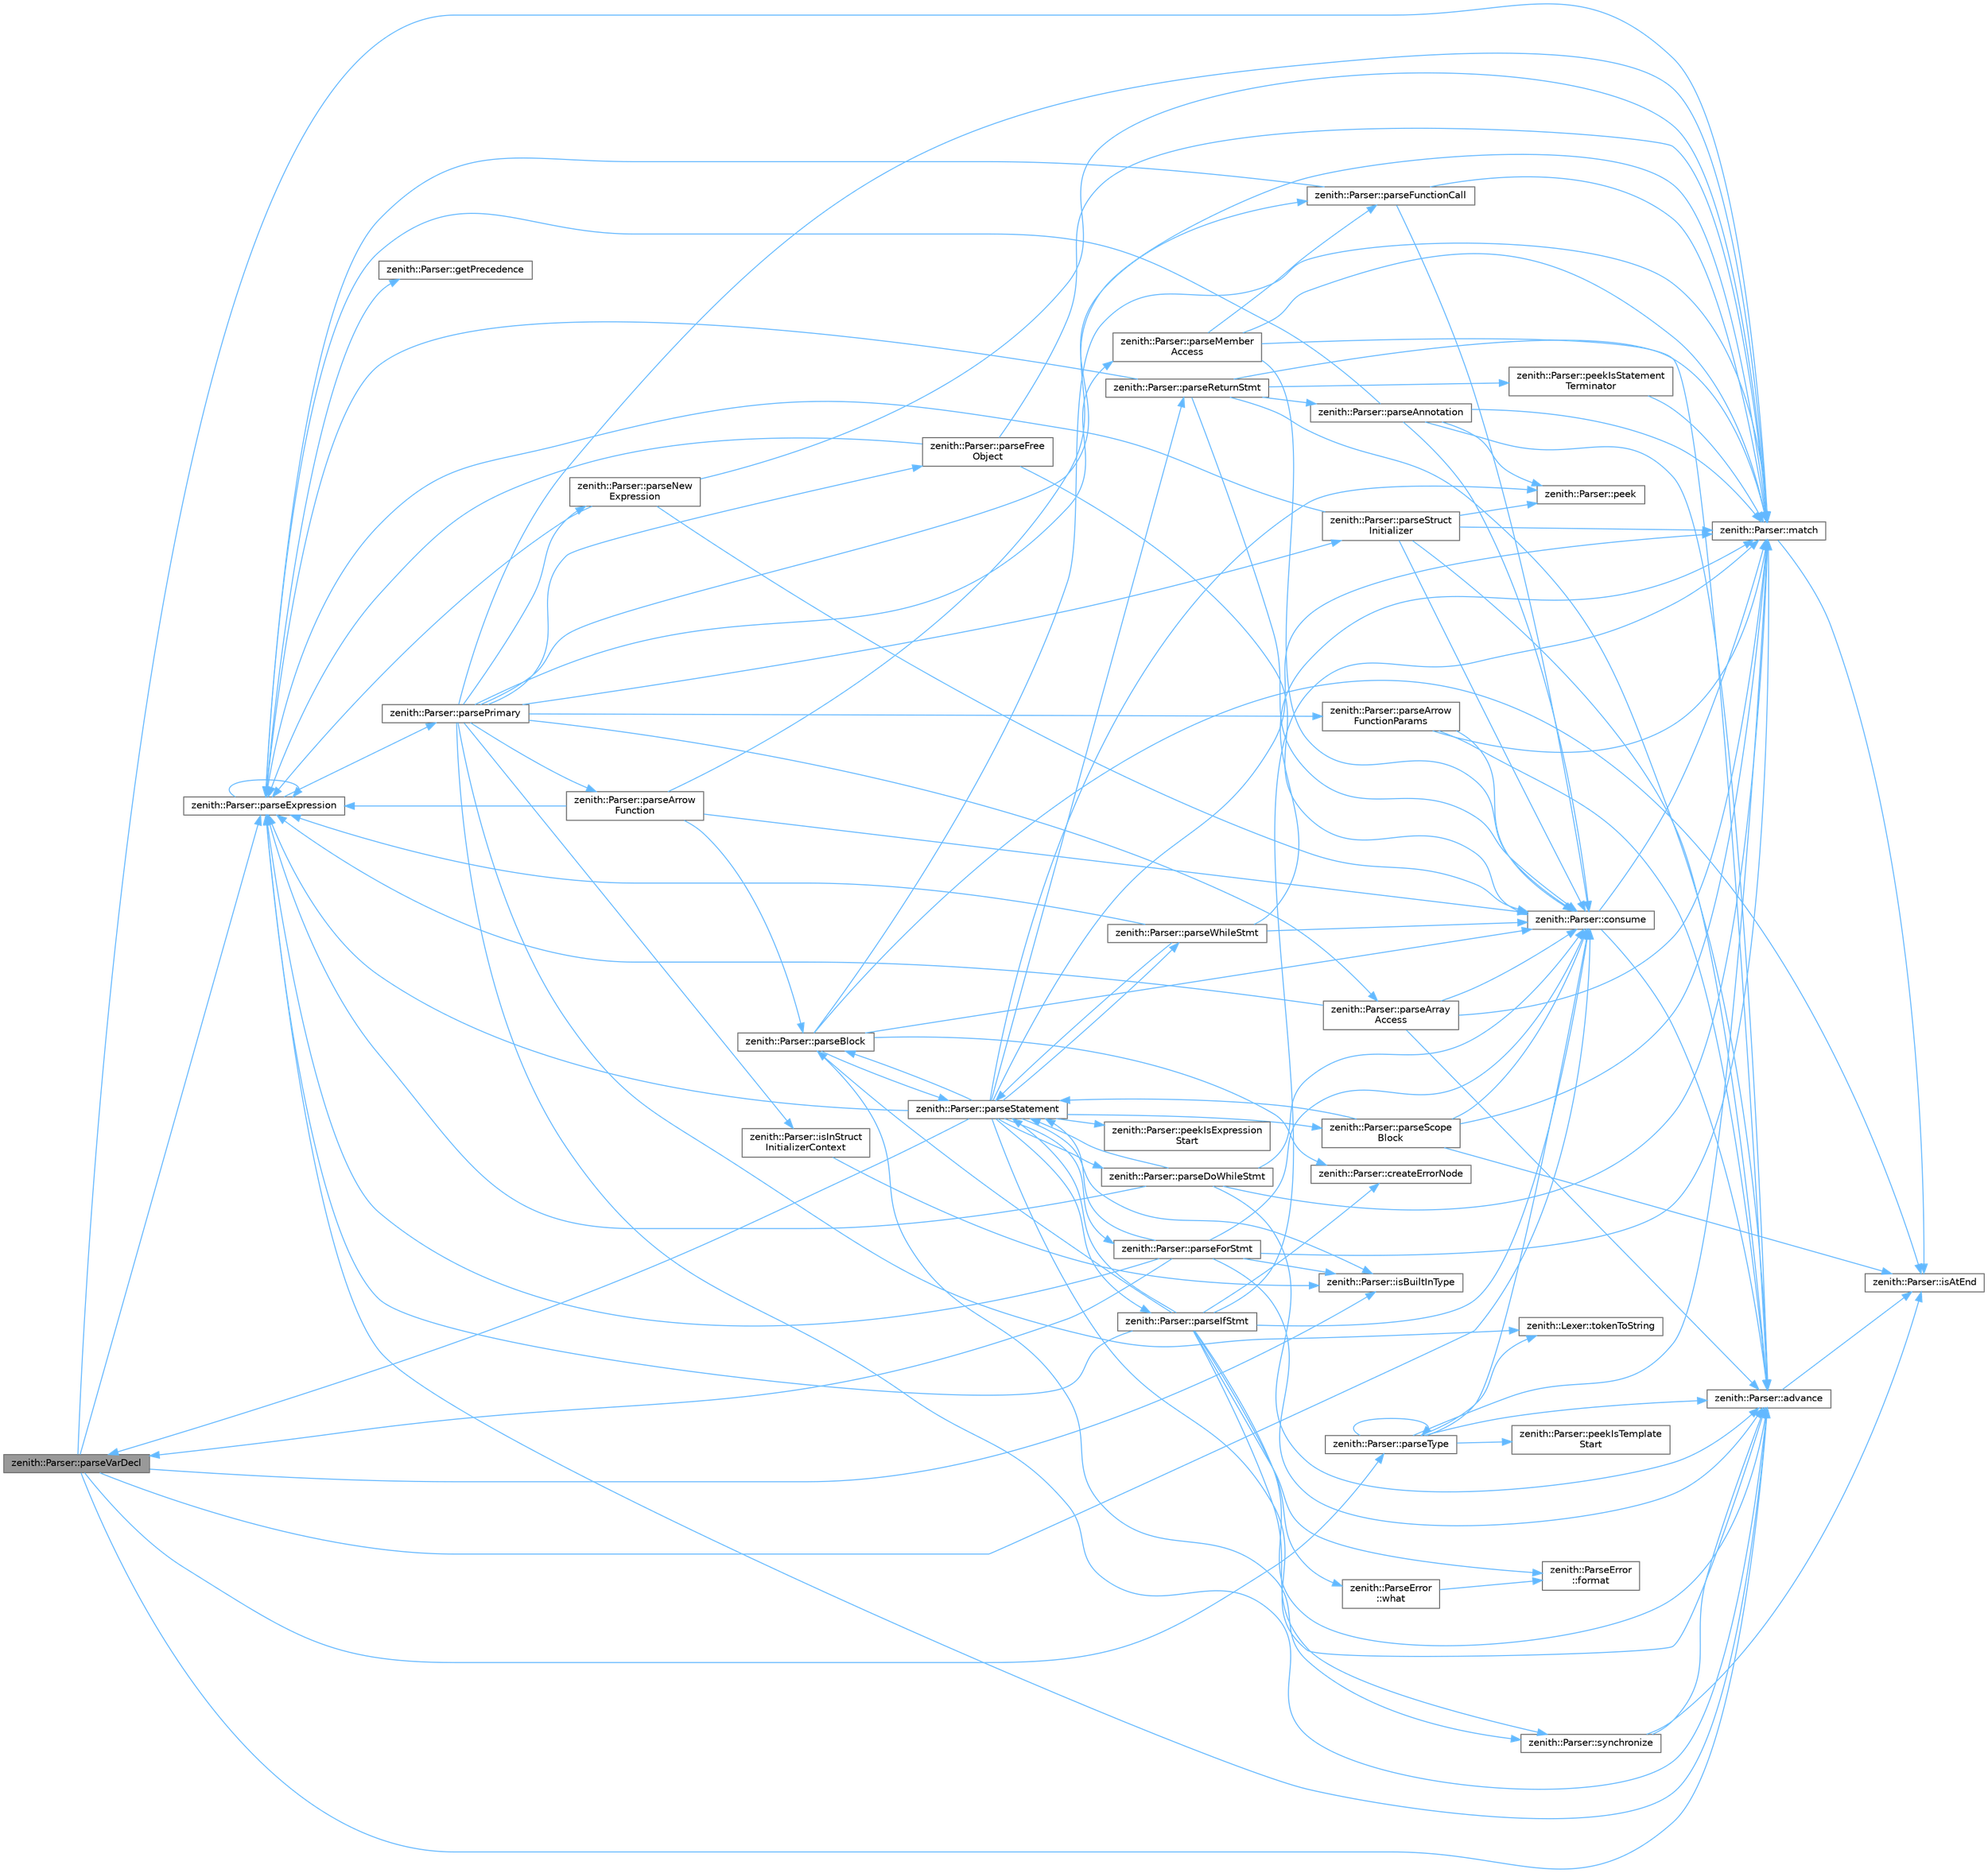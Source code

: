 digraph "zenith::Parser::parseVarDecl"
{
 // LATEX_PDF_SIZE
  bgcolor="transparent";
  edge [fontname=Helvetica,fontsize=10,labelfontname=Helvetica,labelfontsize=10];
  node [fontname=Helvetica,fontsize=10,shape=box,height=0.2,width=0.4];
  rankdir="LR";
  Node1 [id="Node000001",label="zenith::Parser::parseVarDecl",height=0.2,width=0.4,color="gray40", fillcolor="grey60", style="filled", fontcolor="black",tooltip=" "];
  Node1 -> Node2 [id="edge1_Node000001_Node000002",color="steelblue1",style="solid",tooltip=" "];
  Node2 [id="Node000002",label="zenith::Parser::advance",height=0.2,width=0.4,color="grey40", fillcolor="white", style="filled",URL="$classzenith_1_1_parser.html#a9639927866a398781d4c1d205da431d8",tooltip=" "];
  Node2 -> Node3 [id="edge2_Node000002_Node000003",color="steelblue1",style="solid",tooltip=" "];
  Node3 [id="Node000003",label="zenith::Parser::isAtEnd",height=0.2,width=0.4,color="grey40", fillcolor="white", style="filled",URL="$classzenith_1_1_parser.html#a7fa9d1e2197db94168ba4e2c4fd98ad1",tooltip=" "];
  Node1 -> Node4 [id="edge3_Node000001_Node000004",color="steelblue1",style="solid",tooltip=" "];
  Node4 [id="Node000004",label="zenith::Parser::consume",height=0.2,width=0.4,color="grey40", fillcolor="white", style="filled",URL="$classzenith_1_1_parser.html#a729f5bdd53b7be97e8f5f3fb28f64249",tooltip=" "];
  Node4 -> Node2 [id="edge4_Node000004_Node000002",color="steelblue1",style="solid",tooltip=" "];
  Node4 -> Node5 [id="edge5_Node000004_Node000005",color="steelblue1",style="solid",tooltip=" "];
  Node5 [id="Node000005",label="zenith::Parser::match",height=0.2,width=0.4,color="grey40", fillcolor="white", style="filled",URL="$classzenith_1_1_parser.html#a6a8b25ba2a7a7f371a02b1419121e8cb",tooltip=" "];
  Node5 -> Node3 [id="edge6_Node000005_Node000003",color="steelblue1",style="solid",tooltip=" "];
  Node1 -> Node6 [id="edge7_Node000001_Node000006",color="steelblue1",style="solid",tooltip=" "];
  Node6 [id="Node000006",label="zenith::Parser::isBuiltInType",height=0.2,width=0.4,color="grey40", fillcolor="white", style="filled",URL="$classzenith_1_1_parser.html#a68c100d957e0a8960de2fca188e23054",tooltip=" "];
  Node1 -> Node5 [id="edge8_Node000001_Node000005",color="steelblue1",style="solid",tooltip=" "];
  Node1 -> Node7 [id="edge9_Node000001_Node000007",color="steelblue1",style="solid",tooltip=" "];
  Node7 [id="Node000007",label="zenith::Parser::parseExpression",height=0.2,width=0.4,color="grey40", fillcolor="white", style="filled",URL="$classzenith_1_1_parser.html#a239906fd51d54598f6d3dcc18d97b6b9",tooltip=" "];
  Node7 -> Node2 [id="edge10_Node000007_Node000002",color="steelblue1",style="solid",tooltip=" "];
  Node7 -> Node8 [id="edge11_Node000007_Node000008",color="steelblue1",style="solid",tooltip=" "];
  Node8 [id="Node000008",label="zenith::Parser::getPrecedence",height=0.2,width=0.4,color="grey40", fillcolor="white", style="filled",URL="$classzenith_1_1_parser.html#a5386ec516fb692a1b1ecd9058ca2c19e",tooltip=" "];
  Node7 -> Node7 [id="edge12_Node000007_Node000007",color="steelblue1",style="solid",tooltip=" "];
  Node7 -> Node9 [id="edge13_Node000007_Node000009",color="steelblue1",style="solid",tooltip=" "];
  Node9 [id="Node000009",label="zenith::Parser::parsePrimary",height=0.2,width=0.4,color="grey40", fillcolor="white", style="filled",URL="$classzenith_1_1_parser.html#a9425b18adfbb62629ae5ea654addc7cb",tooltip=" "];
  Node9 -> Node2 [id="edge14_Node000009_Node000002",color="steelblue1",style="solid",tooltip=" "];
  Node9 -> Node10 [id="edge15_Node000009_Node000010",color="steelblue1",style="solid",tooltip=" "];
  Node10 [id="Node000010",label="zenith::Parser::isInStruct\lInitializerContext",height=0.2,width=0.4,color="grey40", fillcolor="white", style="filled",URL="$classzenith_1_1_parser.html#a122c98490d526265ce1a9a2ecaf188f9",tooltip=" "];
  Node10 -> Node6 [id="edge16_Node000010_Node000006",color="steelblue1",style="solid",tooltip=" "];
  Node9 -> Node5 [id="edge17_Node000009_Node000005",color="steelblue1",style="solid",tooltip=" "];
  Node9 -> Node11 [id="edge18_Node000009_Node000011",color="steelblue1",style="solid",tooltip=" "];
  Node11 [id="Node000011",label="zenith::Parser::parseArray\lAccess",height=0.2,width=0.4,color="grey40", fillcolor="white", style="filled",URL="$classzenith_1_1_parser.html#ad32b5cfe98f909cade9216d65b046f58",tooltip=" "];
  Node11 -> Node2 [id="edge19_Node000011_Node000002",color="steelblue1",style="solid",tooltip=" "];
  Node11 -> Node4 [id="edge20_Node000011_Node000004",color="steelblue1",style="solid",tooltip=" "];
  Node11 -> Node5 [id="edge21_Node000011_Node000005",color="steelblue1",style="solid",tooltip=" "];
  Node11 -> Node7 [id="edge22_Node000011_Node000007",color="steelblue1",style="solid",tooltip=" "];
  Node9 -> Node12 [id="edge23_Node000009_Node000012",color="steelblue1",style="solid",tooltip=" "];
  Node12 [id="Node000012",label="zenith::Parser::parseArrow\lFunction",height=0.2,width=0.4,color="grey40", fillcolor="white", style="filled",URL="$classzenith_1_1_parser.html#a7ea0f8e309ed2fbdf1a9e2ebfa2fbf8d",tooltip=" "];
  Node12 -> Node4 [id="edge24_Node000012_Node000004",color="steelblue1",style="solid",tooltip=" "];
  Node12 -> Node5 [id="edge25_Node000012_Node000005",color="steelblue1",style="solid",tooltip=" "];
  Node12 -> Node13 [id="edge26_Node000012_Node000013",color="steelblue1",style="solid",tooltip=" "];
  Node13 [id="Node000013",label="zenith::Parser::parseBlock",height=0.2,width=0.4,color="grey40", fillcolor="white", style="filled",URL="$classzenith_1_1_parser.html#afed5c18e77fc012fe5db9f9e6175e642",tooltip=" "];
  Node13 -> Node4 [id="edge27_Node000013_Node000004",color="steelblue1",style="solid",tooltip=" "];
  Node13 -> Node14 [id="edge28_Node000013_Node000014",color="steelblue1",style="solid",tooltip=" "];
  Node14 [id="Node000014",label="zenith::Parser::createErrorNode",height=0.2,width=0.4,color="grey40", fillcolor="white", style="filled",URL="$classzenith_1_1_parser.html#a6576cab9cc379e6ba26cfce915ad3de6",tooltip=" "];
  Node13 -> Node3 [id="edge29_Node000013_Node000003",color="steelblue1",style="solid",tooltip=" "];
  Node13 -> Node5 [id="edge30_Node000013_Node000005",color="steelblue1",style="solid",tooltip=" "];
  Node13 -> Node15 [id="edge31_Node000013_Node000015",color="steelblue1",style="solid",tooltip=" "];
  Node15 [id="Node000015",label="zenith::Parser::parseStatement",height=0.2,width=0.4,color="grey40", fillcolor="white", style="filled",URL="$classzenith_1_1_parser.html#ada8dc19e8cb4a0f1b37d3ef6a2eb3f9d",tooltip=" "];
  Node15 -> Node2 [id="edge32_Node000015_Node000002",color="steelblue1",style="solid",tooltip=" "];
  Node15 -> Node6 [id="edge33_Node000015_Node000006",color="steelblue1",style="solid",tooltip=" "];
  Node15 -> Node5 [id="edge34_Node000015_Node000005",color="steelblue1",style="solid",tooltip=" "];
  Node15 -> Node13 [id="edge35_Node000015_Node000013",color="steelblue1",style="solid",tooltip=" "];
  Node15 -> Node16 [id="edge36_Node000015_Node000016",color="steelblue1",style="solid",tooltip=" "];
  Node16 [id="Node000016",label="zenith::Parser::parseDoWhileStmt",height=0.2,width=0.4,color="grey40", fillcolor="white", style="filled",URL="$classzenith_1_1_parser.html#a17d038fc7ad2c0dac1b038889f4426ca",tooltip=" "];
  Node16 -> Node2 [id="edge37_Node000016_Node000002",color="steelblue1",style="solid",tooltip=" "];
  Node16 -> Node4 [id="edge38_Node000016_Node000004",color="steelblue1",style="solid",tooltip=" "];
  Node16 -> Node5 [id="edge39_Node000016_Node000005",color="steelblue1",style="solid",tooltip=" "];
  Node16 -> Node7 [id="edge40_Node000016_Node000007",color="steelblue1",style="solid",tooltip=" "];
  Node16 -> Node15 [id="edge41_Node000016_Node000015",color="steelblue1",style="solid",tooltip=" "];
  Node15 -> Node7 [id="edge42_Node000015_Node000007",color="steelblue1",style="solid",tooltip=" "];
  Node15 -> Node17 [id="edge43_Node000015_Node000017",color="steelblue1",style="solid",tooltip=" "];
  Node17 [id="Node000017",label="zenith::Parser::parseForStmt",height=0.2,width=0.4,color="grey40", fillcolor="white", style="filled",URL="$classzenith_1_1_parser.html#ab8ae32b49e1a7d1492f14c6b381aa52b",tooltip=" "];
  Node17 -> Node2 [id="edge44_Node000017_Node000002",color="steelblue1",style="solid",tooltip=" "];
  Node17 -> Node4 [id="edge45_Node000017_Node000004",color="steelblue1",style="solid",tooltip=" "];
  Node17 -> Node6 [id="edge46_Node000017_Node000006",color="steelblue1",style="solid",tooltip=" "];
  Node17 -> Node5 [id="edge47_Node000017_Node000005",color="steelblue1",style="solid",tooltip=" "];
  Node17 -> Node7 [id="edge48_Node000017_Node000007",color="steelblue1",style="solid",tooltip=" "];
  Node17 -> Node15 [id="edge49_Node000017_Node000015",color="steelblue1",style="solid",tooltip=" "];
  Node17 -> Node1 [id="edge50_Node000017_Node000001",color="steelblue1",style="solid",tooltip=" "];
  Node15 -> Node18 [id="edge51_Node000015_Node000018",color="steelblue1",style="solid",tooltip=" "];
  Node18 [id="Node000018",label="zenith::Parser::parseIfStmt",height=0.2,width=0.4,color="grey40", fillcolor="white", style="filled",URL="$classzenith_1_1_parser.html#a6086729ddce119c88e10fe622d069d8f",tooltip=" "];
  Node18 -> Node2 [id="edge52_Node000018_Node000002",color="steelblue1",style="solid",tooltip=" "];
  Node18 -> Node4 [id="edge53_Node000018_Node000004",color="steelblue1",style="solid",tooltip=" "];
  Node18 -> Node14 [id="edge54_Node000018_Node000014",color="steelblue1",style="solid",tooltip=" "];
  Node18 -> Node19 [id="edge55_Node000018_Node000019",color="steelblue1",style="solid",tooltip=" "];
  Node19 [id="Node000019",label="zenith::ParseError\l::format",height=0.2,width=0.4,color="grey40", fillcolor="white", style="filled",URL="$classzenith_1_1_parse_error.html#a432ddabc956004a6660137f537d2ba45",tooltip=" "];
  Node18 -> Node5 [id="edge56_Node000018_Node000005",color="steelblue1",style="solid",tooltip=" "];
  Node18 -> Node13 [id="edge57_Node000018_Node000013",color="steelblue1",style="solid",tooltip=" "];
  Node18 -> Node7 [id="edge58_Node000018_Node000007",color="steelblue1",style="solid",tooltip=" "];
  Node18 -> Node15 [id="edge59_Node000018_Node000015",color="steelblue1",style="solid",tooltip=" "];
  Node18 -> Node20 [id="edge60_Node000018_Node000020",color="steelblue1",style="solid",tooltip=" "];
  Node20 [id="Node000020",label="zenith::Parser::synchronize",height=0.2,width=0.4,color="grey40", fillcolor="white", style="filled",URL="$classzenith_1_1_parser.html#a09ca7eb4b886643cc7673062713a718f",tooltip=" "];
  Node20 -> Node2 [id="edge61_Node000020_Node000002",color="steelblue1",style="solid",tooltip=" "];
  Node20 -> Node3 [id="edge62_Node000020_Node000003",color="steelblue1",style="solid",tooltip=" "];
  Node18 -> Node21 [id="edge63_Node000018_Node000021",color="steelblue1",style="solid",tooltip=" "];
  Node21 [id="Node000021",label="zenith::ParseError\l::what",height=0.2,width=0.4,color="grey40", fillcolor="white", style="filled",URL="$classzenith_1_1_parse_error.html#a9fb114a980ca601574f4dd9cf122aa0e",tooltip=" "];
  Node21 -> Node19 [id="edge64_Node000021_Node000019",color="steelblue1",style="solid",tooltip=" "];
  Node15 -> Node22 [id="edge65_Node000015_Node000022",color="steelblue1",style="solid",tooltip=" "];
  Node22 [id="Node000022",label="zenith::Parser::parseReturnStmt",height=0.2,width=0.4,color="grey40", fillcolor="white", style="filled",URL="$classzenith_1_1_parser.html#a5e026e55d4a57bea1b5ffa7d3b5e93a8",tooltip=" "];
  Node22 -> Node2 [id="edge66_Node000022_Node000002",color="steelblue1",style="solid",tooltip=" "];
  Node22 -> Node4 [id="edge67_Node000022_Node000004",color="steelblue1",style="solid",tooltip=" "];
  Node22 -> Node5 [id="edge68_Node000022_Node000005",color="steelblue1",style="solid",tooltip=" "];
  Node22 -> Node23 [id="edge69_Node000022_Node000023",color="steelblue1",style="solid",tooltip=" "];
  Node23 [id="Node000023",label="zenith::Parser::parseAnnotation",height=0.2,width=0.4,color="grey40", fillcolor="white", style="filled",URL="$classzenith_1_1_parser.html#afff2e82900309df63d9aa89f4d3e31d6",tooltip=" "];
  Node23 -> Node2 [id="edge70_Node000023_Node000002",color="steelblue1",style="solid",tooltip=" "];
  Node23 -> Node4 [id="edge71_Node000023_Node000004",color="steelblue1",style="solid",tooltip=" "];
  Node23 -> Node5 [id="edge72_Node000023_Node000005",color="steelblue1",style="solid",tooltip=" "];
  Node23 -> Node7 [id="edge73_Node000023_Node000007",color="steelblue1",style="solid",tooltip=" "];
  Node23 -> Node24 [id="edge74_Node000023_Node000024",color="steelblue1",style="solid",tooltip=" "];
  Node24 [id="Node000024",label="zenith::Parser::peek",height=0.2,width=0.4,color="grey40", fillcolor="white", style="filled",URL="$classzenith_1_1_parser.html#a979d431c48a2bb73bd40a9fd6d65ba36",tooltip=" "];
  Node22 -> Node7 [id="edge75_Node000022_Node000007",color="steelblue1",style="solid",tooltip=" "];
  Node22 -> Node25 [id="edge76_Node000022_Node000025",color="steelblue1",style="solid",tooltip=" "];
  Node25 [id="Node000025",label="zenith::Parser::peekIsStatement\lTerminator",height=0.2,width=0.4,color="grey40", fillcolor="white", style="filled",URL="$classzenith_1_1_parser.html#a4deb3146abfbc7ce7f5a4cc973a9fc18",tooltip=" "];
  Node25 -> Node5 [id="edge77_Node000025_Node000005",color="steelblue1",style="solid",tooltip=" "];
  Node15 -> Node26 [id="edge78_Node000015_Node000026",color="steelblue1",style="solid",tooltip=" "];
  Node26 [id="Node000026",label="zenith::Parser::parseScope\lBlock",height=0.2,width=0.4,color="grey40", fillcolor="white", style="filled",URL="$classzenith_1_1_parser.html#acd4ccda2b4a409498daa93e31f2bc23f",tooltip=" "];
  Node26 -> Node4 [id="edge79_Node000026_Node000004",color="steelblue1",style="solid",tooltip=" "];
  Node26 -> Node3 [id="edge80_Node000026_Node000003",color="steelblue1",style="solid",tooltip=" "];
  Node26 -> Node5 [id="edge81_Node000026_Node000005",color="steelblue1",style="solid",tooltip=" "];
  Node26 -> Node15 [id="edge82_Node000026_Node000015",color="steelblue1",style="solid",tooltip=" "];
  Node15 -> Node1 [id="edge83_Node000015_Node000001",color="steelblue1",style="solid",tooltip=" "];
  Node15 -> Node27 [id="edge84_Node000015_Node000027",color="steelblue1",style="solid",tooltip=" "];
  Node27 [id="Node000027",label="zenith::Parser::parseWhileStmt",height=0.2,width=0.4,color="grey40", fillcolor="white", style="filled",URL="$classzenith_1_1_parser.html#a6f8fd13014d6a0e82f53ce08a8f9766d",tooltip=" "];
  Node27 -> Node4 [id="edge85_Node000027_Node000004",color="steelblue1",style="solid",tooltip=" "];
  Node27 -> Node5 [id="edge86_Node000027_Node000005",color="steelblue1",style="solid",tooltip=" "];
  Node27 -> Node7 [id="edge87_Node000027_Node000007",color="steelblue1",style="solid",tooltip=" "];
  Node27 -> Node15 [id="edge88_Node000027_Node000015",color="steelblue1",style="solid",tooltip=" "];
  Node15 -> Node24 [id="edge89_Node000015_Node000024",color="steelblue1",style="solid",tooltip=" "];
  Node15 -> Node28 [id="edge90_Node000015_Node000028",color="steelblue1",style="solid",tooltip=" "];
  Node28 [id="Node000028",label="zenith::Parser::peekIsExpression\lStart",height=0.2,width=0.4,color="grey40", fillcolor="white", style="filled",URL="$classzenith_1_1_parser.html#ad60004f6810cc28102461c948ec5bb2f",tooltip=" "];
  Node13 -> Node20 [id="edge91_Node000013_Node000020",color="steelblue1",style="solid",tooltip=" "];
  Node12 -> Node7 [id="edge92_Node000012_Node000007",color="steelblue1",style="solid",tooltip=" "];
  Node9 -> Node29 [id="edge93_Node000009_Node000029",color="steelblue1",style="solid",tooltip=" "];
  Node29 [id="Node000029",label="zenith::Parser::parseArrow\lFunctionParams",height=0.2,width=0.4,color="grey40", fillcolor="white", style="filled",URL="$classzenith_1_1_parser.html#adfd7efe9485b95d3c1d2acbcec912527",tooltip=" "];
  Node29 -> Node2 [id="edge94_Node000029_Node000002",color="steelblue1",style="solid",tooltip=" "];
  Node29 -> Node4 [id="edge95_Node000029_Node000004",color="steelblue1",style="solid",tooltip=" "];
  Node29 -> Node5 [id="edge96_Node000029_Node000005",color="steelblue1",style="solid",tooltip=" "];
  Node9 -> Node30 [id="edge97_Node000009_Node000030",color="steelblue1",style="solid",tooltip=" "];
  Node30 [id="Node000030",label="zenith::Parser::parseFree\lObject",height=0.2,width=0.4,color="grey40", fillcolor="white", style="filled",URL="$classzenith_1_1_parser.html#a697fe5477ca0023efdefd6e66f4e0a49",tooltip=" "];
  Node30 -> Node4 [id="edge98_Node000030_Node000004",color="steelblue1",style="solid",tooltip=" "];
  Node30 -> Node5 [id="edge99_Node000030_Node000005",color="steelblue1",style="solid",tooltip=" "];
  Node30 -> Node7 [id="edge100_Node000030_Node000007",color="steelblue1",style="solid",tooltip=" "];
  Node9 -> Node31 [id="edge101_Node000009_Node000031",color="steelblue1",style="solid",tooltip=" "];
  Node31 [id="Node000031",label="zenith::Parser::parseFunctionCall",height=0.2,width=0.4,color="grey40", fillcolor="white", style="filled",URL="$classzenith_1_1_parser.html#ae2442c2e624e13794605b1ff56047ee8",tooltip=" "];
  Node31 -> Node4 [id="edge102_Node000031_Node000004",color="steelblue1",style="solid",tooltip=" "];
  Node31 -> Node5 [id="edge103_Node000031_Node000005",color="steelblue1",style="solid",tooltip=" "];
  Node31 -> Node7 [id="edge104_Node000031_Node000007",color="steelblue1",style="solid",tooltip=" "];
  Node9 -> Node32 [id="edge105_Node000009_Node000032",color="steelblue1",style="solid",tooltip=" "];
  Node32 [id="Node000032",label="zenith::Parser::parseMember\lAccess",height=0.2,width=0.4,color="grey40", fillcolor="white", style="filled",URL="$classzenith_1_1_parser.html#a5f581f39453bce8e553d9d96c5c8d0d2",tooltip=" "];
  Node32 -> Node2 [id="edge106_Node000032_Node000002",color="steelblue1",style="solid",tooltip=" "];
  Node32 -> Node4 [id="edge107_Node000032_Node000004",color="steelblue1",style="solid",tooltip=" "];
  Node32 -> Node5 [id="edge108_Node000032_Node000005",color="steelblue1",style="solid",tooltip=" "];
  Node32 -> Node31 [id="edge109_Node000032_Node000031",color="steelblue1",style="solid",tooltip=" "];
  Node9 -> Node33 [id="edge110_Node000009_Node000033",color="steelblue1",style="solid",tooltip=" "];
  Node33 [id="Node000033",label="zenith::Parser::parseNew\lExpression",height=0.2,width=0.4,color="grey40", fillcolor="white", style="filled",URL="$classzenith_1_1_parser.html#aa984ed730ca80620a7033d259b6faea5",tooltip=" "];
  Node33 -> Node4 [id="edge111_Node000033_Node000004",color="steelblue1",style="solid",tooltip=" "];
  Node33 -> Node5 [id="edge112_Node000033_Node000005",color="steelblue1",style="solid",tooltip=" "];
  Node33 -> Node7 [id="edge113_Node000033_Node000007",color="steelblue1",style="solid",tooltip=" "];
  Node9 -> Node34 [id="edge114_Node000009_Node000034",color="steelblue1",style="solid",tooltip=" "];
  Node34 [id="Node000034",label="zenith::Parser::parseStruct\lInitializer",height=0.2,width=0.4,color="grey40", fillcolor="white", style="filled",URL="$classzenith_1_1_parser.html#a4646bbfa2a663abbc777ae26d44e9522",tooltip=" "];
  Node34 -> Node2 [id="edge115_Node000034_Node000002",color="steelblue1",style="solid",tooltip=" "];
  Node34 -> Node4 [id="edge116_Node000034_Node000004",color="steelblue1",style="solid",tooltip=" "];
  Node34 -> Node5 [id="edge117_Node000034_Node000005",color="steelblue1",style="solid",tooltip=" "];
  Node34 -> Node7 [id="edge118_Node000034_Node000007",color="steelblue1",style="solid",tooltip=" "];
  Node34 -> Node24 [id="edge119_Node000034_Node000024",color="steelblue1",style="solid",tooltip=" "];
  Node9 -> Node35 [id="edge120_Node000009_Node000035",color="steelblue1",style="solid",tooltip=" "];
  Node35 [id="Node000035",label="zenith::Lexer::tokenToString",height=0.2,width=0.4,color="grey40", fillcolor="white", style="filled",URL="$classzenith_1_1_lexer.html#a7265d90eb9fdc3d46aacdcf2a7e84a23",tooltip=" "];
  Node1 -> Node36 [id="edge121_Node000001_Node000036",color="steelblue1",style="solid",tooltip=" "];
  Node36 [id="Node000036",label="zenith::Parser::parseType",height=0.2,width=0.4,color="grey40", fillcolor="white", style="filled",URL="$classzenith_1_1_parser.html#a62bb32082ed32f00e6071e1acc026ea1",tooltip=" "];
  Node36 -> Node2 [id="edge122_Node000036_Node000002",color="steelblue1",style="solid",tooltip=" "];
  Node36 -> Node4 [id="edge123_Node000036_Node000004",color="steelblue1",style="solid",tooltip=" "];
  Node36 -> Node5 [id="edge124_Node000036_Node000005",color="steelblue1",style="solid",tooltip=" "];
  Node36 -> Node36 [id="edge125_Node000036_Node000036",color="steelblue1",style="solid",tooltip=" "];
  Node36 -> Node37 [id="edge126_Node000036_Node000037",color="steelblue1",style="solid",tooltip=" "];
  Node37 [id="Node000037",label="zenith::Parser::peekIsTemplate\lStart",height=0.2,width=0.4,color="grey40", fillcolor="white", style="filled",URL="$classzenith_1_1_parser.html#adc6473d2aff0043321f35dfdf132f618",tooltip=" "];
  Node36 -> Node35 [id="edge127_Node000036_Node000035",color="steelblue1",style="solid",tooltip=" "];
}
